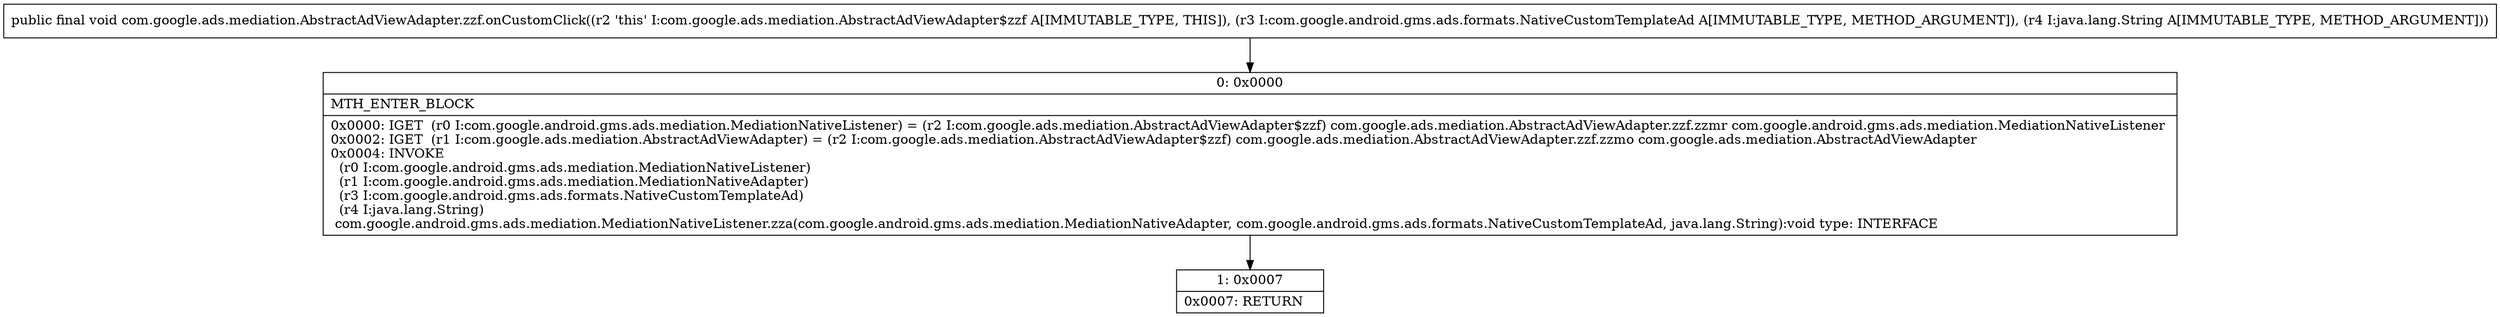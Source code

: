 digraph "CFG forcom.google.ads.mediation.AbstractAdViewAdapter.zzf.onCustomClick(Lcom\/google\/android\/gms\/ads\/formats\/NativeCustomTemplateAd;Ljava\/lang\/String;)V" {
Node_0 [shape=record,label="{0\:\ 0x0000|MTH_ENTER_BLOCK\l|0x0000: IGET  (r0 I:com.google.android.gms.ads.mediation.MediationNativeListener) = (r2 I:com.google.ads.mediation.AbstractAdViewAdapter$zzf) com.google.ads.mediation.AbstractAdViewAdapter.zzf.zzmr com.google.android.gms.ads.mediation.MediationNativeListener \l0x0002: IGET  (r1 I:com.google.ads.mediation.AbstractAdViewAdapter) = (r2 I:com.google.ads.mediation.AbstractAdViewAdapter$zzf) com.google.ads.mediation.AbstractAdViewAdapter.zzf.zzmo com.google.ads.mediation.AbstractAdViewAdapter \l0x0004: INVOKE  \l  (r0 I:com.google.android.gms.ads.mediation.MediationNativeListener)\l  (r1 I:com.google.android.gms.ads.mediation.MediationNativeAdapter)\l  (r3 I:com.google.android.gms.ads.formats.NativeCustomTemplateAd)\l  (r4 I:java.lang.String)\l com.google.android.gms.ads.mediation.MediationNativeListener.zza(com.google.android.gms.ads.mediation.MediationNativeAdapter, com.google.android.gms.ads.formats.NativeCustomTemplateAd, java.lang.String):void type: INTERFACE \l}"];
Node_1 [shape=record,label="{1\:\ 0x0007|0x0007: RETURN   \l}"];
MethodNode[shape=record,label="{public final void com.google.ads.mediation.AbstractAdViewAdapter.zzf.onCustomClick((r2 'this' I:com.google.ads.mediation.AbstractAdViewAdapter$zzf A[IMMUTABLE_TYPE, THIS]), (r3 I:com.google.android.gms.ads.formats.NativeCustomTemplateAd A[IMMUTABLE_TYPE, METHOD_ARGUMENT]), (r4 I:java.lang.String A[IMMUTABLE_TYPE, METHOD_ARGUMENT])) }"];
MethodNode -> Node_0;
Node_0 -> Node_1;
}

